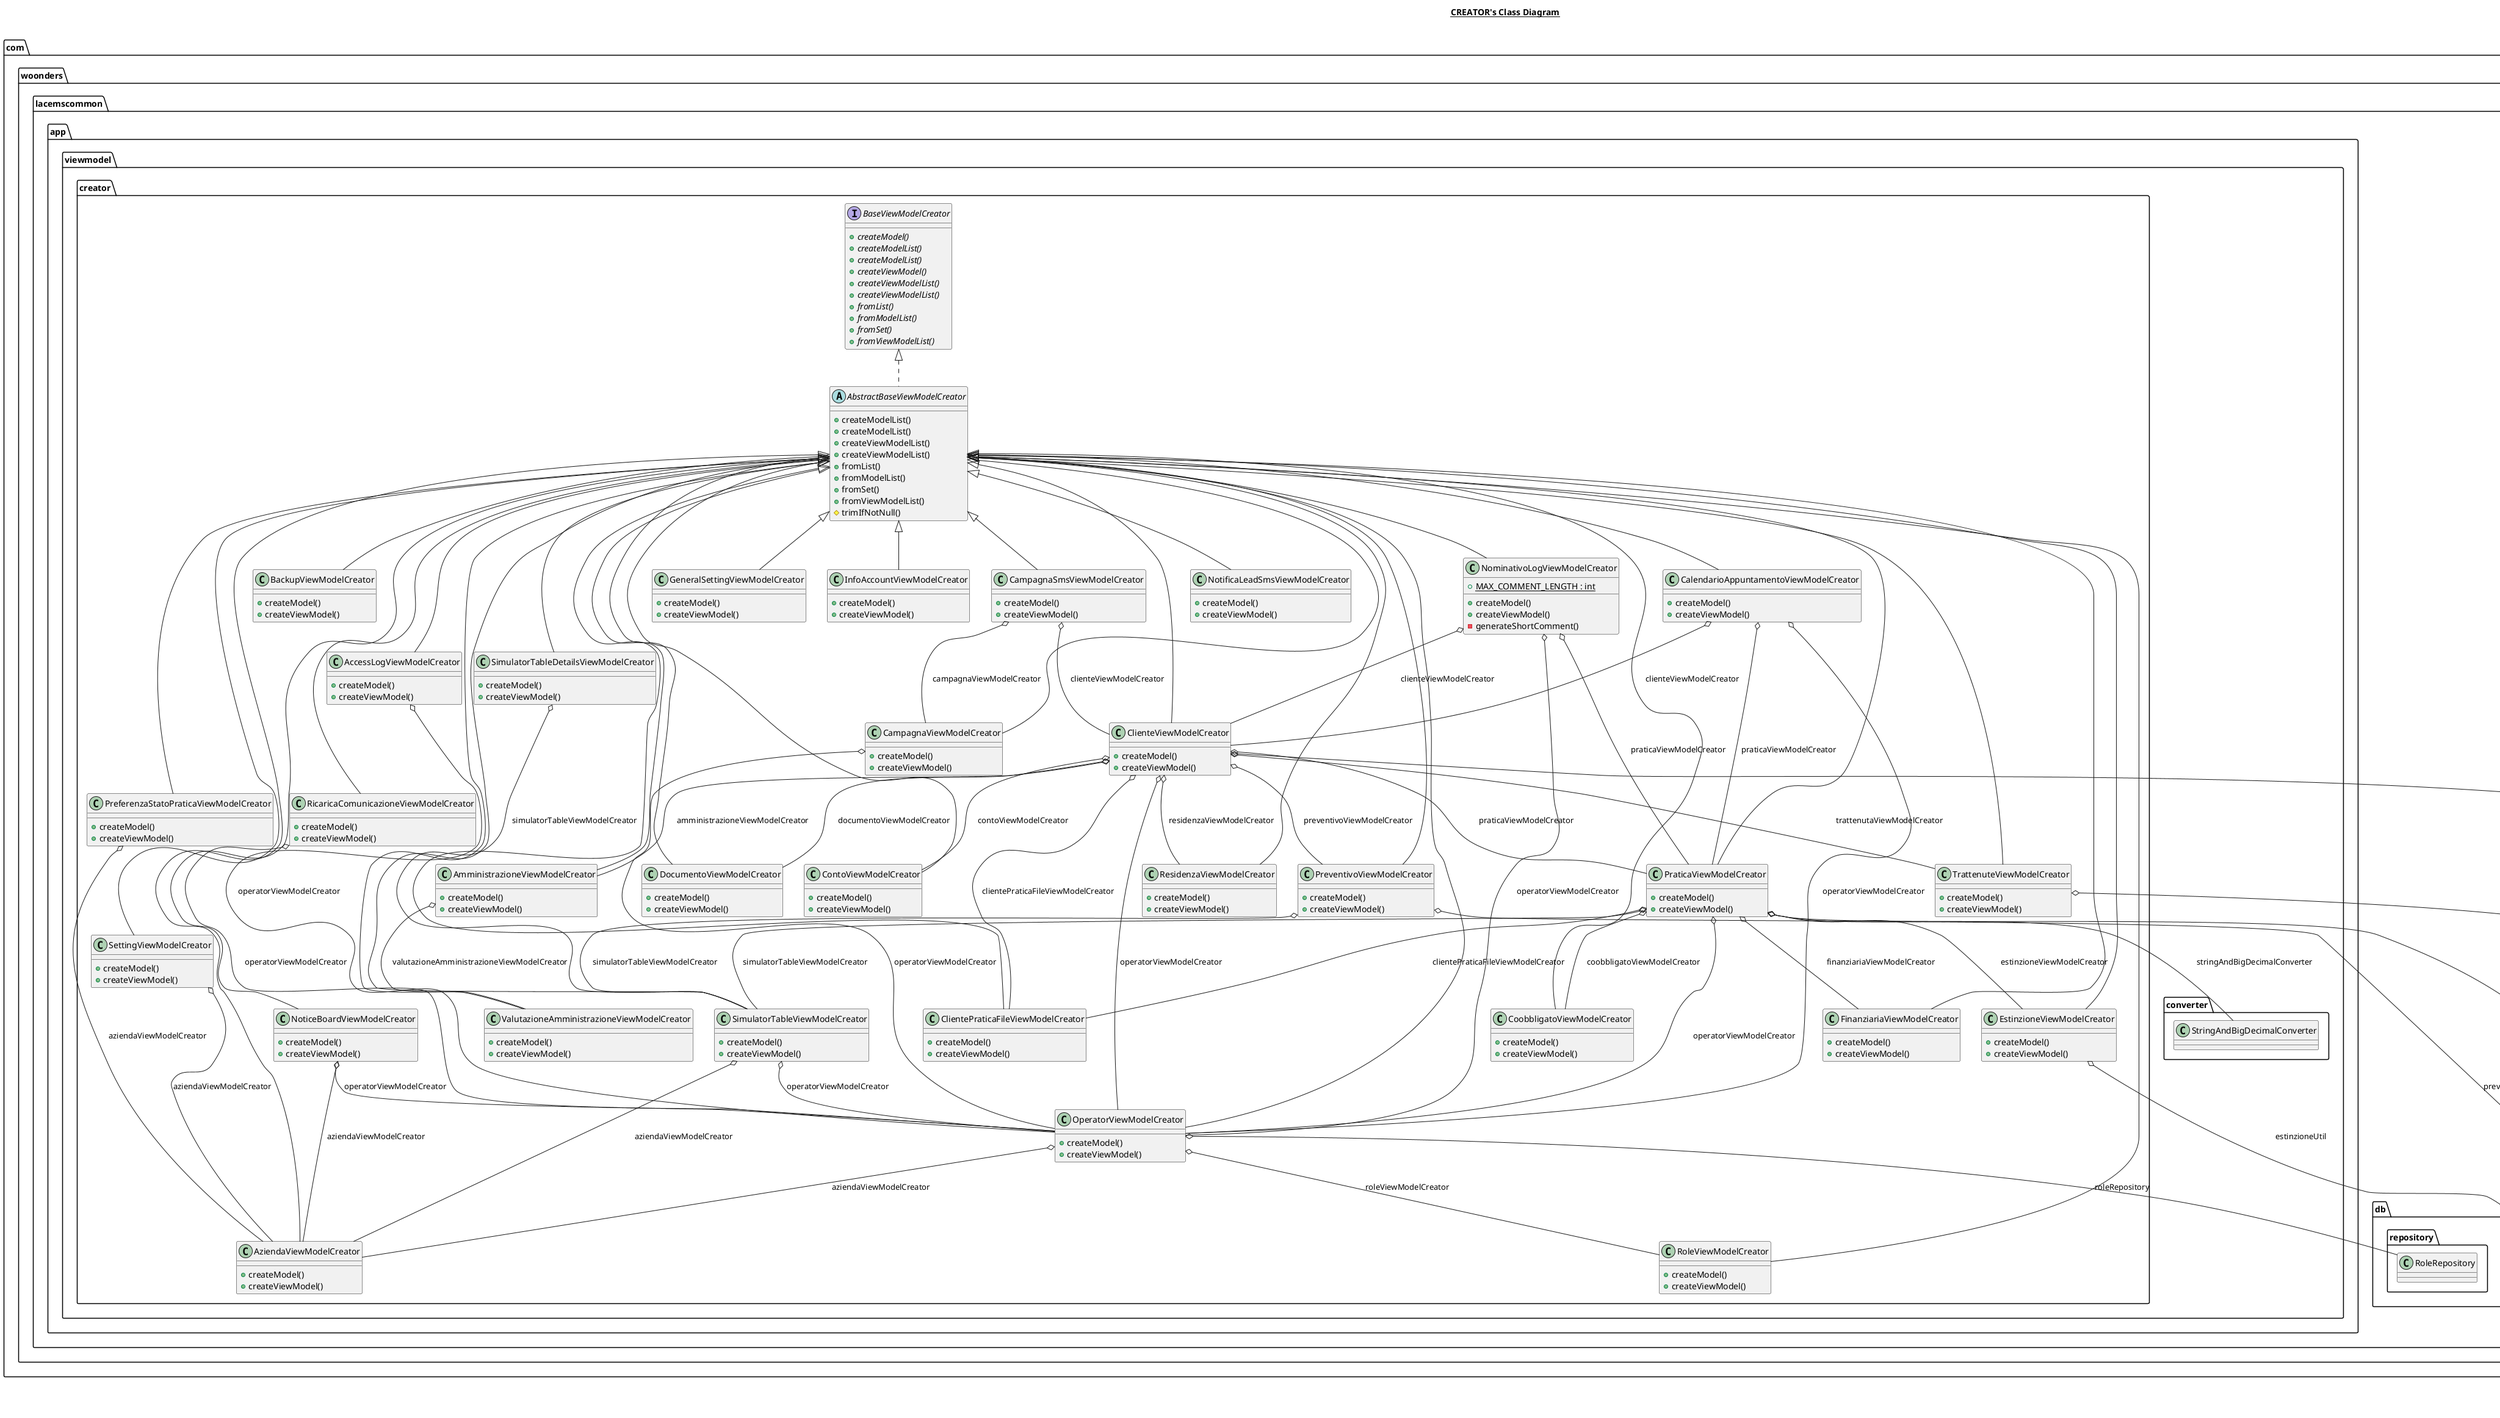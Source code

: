@startuml

title __CREATOR's Class Diagram__\n

  namespace com.woonders.lacemscommon {
    namespace app.viewmodel {
      namespace creator {
        abstract class com.woonders.lacemscommon.app.viewmodel.creator.AbstractBaseViewModelCreator {
            + createModelList()
            + createModelList()
            + createViewModelList()
            + createViewModelList()
            + fromList()
            + fromModelList()
            + fromSet()
            + fromViewModelList()
            # trimIfNotNull()
        }
      }
    }
  }
  

  namespace com.woonders.lacemscommon {
    namespace app.viewmodel {
      namespace creator {
        class com.woonders.lacemscommon.app.viewmodel.creator.AccessLogViewModelCreator {
            + createModel()
            + createViewModel()
        }
      }
    }
  }
  

  namespace com.woonders.lacemscommon {
    namespace app.viewmodel {
      namespace creator {
        class com.woonders.lacemscommon.app.viewmodel.creator.AmministrazioneViewModelCreator {
            + createModel()
            + createViewModel()
        }
      }
    }
  }
  

  namespace com.woonders.lacemscommon {
    namespace app.viewmodel {
      namespace creator {
        class com.woonders.lacemscommon.app.viewmodel.creator.AziendaViewModelCreator {
            + createModel()
            + createViewModel()
        }
      }
    }
  }
  

  namespace com.woonders.lacemscommon {
    namespace app.viewmodel {
      namespace creator {
        class com.woonders.lacemscommon.app.viewmodel.creator.BackupViewModelCreator {
            + createModel()
            + createViewModel()
        }
      }
    }
  }
  

  namespace com.woonders.lacemscommon {
    namespace app.viewmodel {
      namespace creator {
        interface com.woonders.lacemscommon.app.viewmodel.creator.BaseViewModelCreator {
            {abstract} + createModel()
            {abstract} + createModelList()
            {abstract} + createModelList()
            {abstract} + createViewModel()
            {abstract} + createViewModelList()
            {abstract} + createViewModelList()
            {abstract} + fromList()
            {abstract} + fromModelList()
            {abstract} + fromSet()
            {abstract} + fromViewModelList()
        }
      }
    }
  }
  

  namespace com.woonders.lacemscommon {
    namespace app.viewmodel {
      namespace creator {
        class com.woonders.lacemscommon.app.viewmodel.creator.CalendarioAppuntamentoViewModelCreator {
            + createModel()
            + createViewModel()
        }
      }
    }
  }
  

  namespace com.woonders.lacemscommon {
    namespace app.viewmodel {
      namespace creator {
        class com.woonders.lacemscommon.app.viewmodel.creator.CampagnaSmsViewModelCreator {
            + createModel()
            + createViewModel()
        }
      }
    }
  }
  

  namespace com.woonders.lacemscommon {
    namespace app.viewmodel {
      namespace creator {
        class com.woonders.lacemscommon.app.viewmodel.creator.CampagnaViewModelCreator {
            + createModel()
            + createViewModel()
        }
      }
    }
  }
  

  namespace com.woonders.lacemscommon {
    namespace app.viewmodel {
      namespace creator {
        class com.woonders.lacemscommon.app.viewmodel.creator.ClientePraticaFileViewModelCreator {
            + createModel()
            + createViewModel()
        }
      }
    }
  }
  

  namespace com.woonders.lacemscommon {
    namespace app.viewmodel {
      namespace creator {
        class com.woonders.lacemscommon.app.viewmodel.creator.ClienteViewModelCreator {
            + createModel()
            + createViewModel()
        }
      }
    }
  }
  

  namespace com.woonders.lacemscommon {
    namespace app.viewmodel {
      namespace creator {
        class com.woonders.lacemscommon.app.viewmodel.creator.ContoViewModelCreator {
            + createModel()
            + createViewModel()
        }
      }
    }
  }
  

  namespace com.woonders.lacemscommon {
    namespace app.viewmodel {
      namespace creator {
        class com.woonders.lacemscommon.app.viewmodel.creator.CoobbligatoViewModelCreator {
            + createModel()
            + createViewModel()
        }
      }
    }
  }
  

  namespace com.woonders.lacemscommon {
    namespace app.viewmodel {
      namespace creator {
        class com.woonders.lacemscommon.app.viewmodel.creator.DocumentoViewModelCreator {
            + createModel()
            + createViewModel()
        }
      }
    }
  }
  

  namespace com.woonders.lacemscommon {
    namespace app.viewmodel {
      namespace creator {
        class com.woonders.lacemscommon.app.viewmodel.creator.EstinzioneViewModelCreator {
            + createModel()
            + createViewModel()
        }
      }
    }
  }
  

  namespace com.woonders.lacemscommon {
    namespace app.viewmodel {
      namespace creator {
        class com.woonders.lacemscommon.app.viewmodel.creator.FinanziariaViewModelCreator {
            + createModel()
            + createViewModel()
        }
      }
    }
  }
  

  namespace com.woonders.lacemscommon {
    namespace app.viewmodel {
      namespace creator {
        class com.woonders.lacemscommon.app.viewmodel.creator.GeneralSettingViewModelCreator {
            + createModel()
            + createViewModel()
        }
      }
    }
  }
  

  namespace com.woonders.lacemscommon {
    namespace app.viewmodel {
      namespace creator {
        class com.woonders.lacemscommon.app.viewmodel.creator.InfoAccountViewModelCreator {
            + createModel()
            + createViewModel()
        }
      }
    }
  }
  

  namespace com.woonders.lacemscommon {
    namespace app.viewmodel {
      namespace creator {
        class com.woonders.lacemscommon.app.viewmodel.creator.NominativoLogViewModelCreator {
            {static} + MAX_COMMENT_LENGTH : int
            + createModel()
            + createViewModel()
            - generateShortComment()
        }
      }
    }
  }
  

  namespace com.woonders.lacemscommon {
    namespace app.viewmodel {
      namespace creator {
        class com.woonders.lacemscommon.app.viewmodel.creator.NoticeBoardViewModelCreator {
            + createModel()
            + createViewModel()
        }
      }
    }
  }
  

  namespace com.woonders.lacemscommon {
    namespace app.viewmodel {
      namespace creator {
        class com.woonders.lacemscommon.app.viewmodel.creator.NotificaLeadSmsViewModelCreator {
            + createModel()
            + createViewModel()
        }
      }
    }
  }
  

  namespace com.woonders.lacemscommon {
    namespace app.viewmodel {
      namespace creator {
        class com.woonders.lacemscommon.app.viewmodel.creator.OperatorViewModelCreator {
            + createModel()
            + createViewModel()
        }
      }
    }
  }
  

  namespace com.woonders.lacemscommon {
    namespace app.viewmodel {
      namespace creator {
        class com.woonders.lacemscommon.app.viewmodel.creator.PraticaViewModelCreator {
            + createModel()
            + createViewModel()
        }
      }
    }
  }
  

  namespace com.woonders.lacemscommon {
    namespace app.viewmodel {
      namespace creator {
        class com.woonders.lacemscommon.app.viewmodel.creator.PreferenzaStatoPraticaViewModelCreator {
            + createModel()
            + createViewModel()
        }
      }
    }
  }
  

  namespace com.woonders.lacemscommon {
    namespace app.viewmodel {
      namespace creator {
        class com.woonders.lacemscommon.app.viewmodel.creator.PreventivoViewModelCreator {
            + createModel()
            + createViewModel()
        }
      }
    }
  }
  

  namespace com.woonders.lacemscommon {
    namespace app.viewmodel {
      namespace creator {
        class com.woonders.lacemscommon.app.viewmodel.creator.ResidenzaViewModelCreator {
            + createModel()
            + createViewModel()
        }
      }
    }
  }
  

  namespace com.woonders.lacemscommon {
    namespace app.viewmodel {
      namespace creator {
        class com.woonders.lacemscommon.app.viewmodel.creator.RicaricaComunicazioneViewModelCreator {
            + createModel()
            + createViewModel()
        }
      }
    }
  }
  

  namespace com.woonders.lacemscommon {
    namespace app.viewmodel {
      namespace creator {
        class com.woonders.lacemscommon.app.viewmodel.creator.RoleViewModelCreator {
            + createModel()
            + createViewModel()
        }
      }
    }
  }
  

  namespace com.woonders.lacemscommon {
    namespace app.viewmodel {
      namespace creator {
        class com.woonders.lacemscommon.app.viewmodel.creator.SettingViewModelCreator {
            + createModel()
            + createViewModel()
        }
      }
    }
  }
  

  namespace com.woonders.lacemscommon {
    namespace app.viewmodel {
      namespace creator {
        class com.woonders.lacemscommon.app.viewmodel.creator.SimulatorTableDetailsViewModelCreator {
            + createModel()
            + createViewModel()
        }
      }
    }
  }
  

  namespace com.woonders.lacemscommon {
    namespace app.viewmodel {
      namespace creator {
        class com.woonders.lacemscommon.app.viewmodel.creator.SimulatorTableViewModelCreator {
            + createModel()
            + createViewModel()
        }
      }
    }
  }
  

  namespace com.woonders.lacemscommon {
    namespace app.viewmodel {
      namespace creator {
        class com.woonders.lacemscommon.app.viewmodel.creator.TrattenuteViewModelCreator {
            + createModel()
            + createViewModel()
        }
      }
    }
  }
  

  namespace com.woonders.lacemscommon {
    namespace app.viewmodel {
      namespace creator {
        class com.woonders.lacemscommon.app.viewmodel.creator.ValutazioneAmministrazioneViewModelCreator {
            + createModel()
            + createViewModel()
        }
      }
    }
  }
  

  com.woonders.lacemscommon.app.viewmodel.creator.AbstractBaseViewModelCreator .up.|> com.woonders.lacemscommon.app.viewmodel.creator.BaseViewModelCreator
  com.woonders.lacemscommon.app.viewmodel.creator.AccessLogViewModelCreator -up-|> com.woonders.lacemscommon.app.viewmodel.creator.AbstractBaseViewModelCreator
  com.woonders.lacemscommon.app.viewmodel.creator.AccessLogViewModelCreator o-- com.woonders.lacemscommon.app.viewmodel.creator.OperatorViewModelCreator : operatorViewModelCreator
  com.woonders.lacemscommon.app.viewmodel.creator.AmministrazioneViewModelCreator -up-|> com.woonders.lacemscommon.app.viewmodel.creator.AbstractBaseViewModelCreator
  com.woonders.lacemscommon.app.viewmodel.creator.AmministrazioneViewModelCreator o-- com.woonders.lacemscommon.app.viewmodel.creator.ValutazioneAmministrazioneViewModelCreator : valutazioneAmministrazioneViewModelCreator
  com.woonders.lacemscommon.app.viewmodel.creator.AziendaViewModelCreator -up-|> com.woonders.lacemscommon.app.viewmodel.creator.AbstractBaseViewModelCreator
  com.woonders.lacemscommon.app.viewmodel.creator.BackupViewModelCreator -up-|> com.woonders.lacemscommon.app.viewmodel.creator.AbstractBaseViewModelCreator
  com.woonders.lacemscommon.app.viewmodel.creator.CalendarioAppuntamentoViewModelCreator -up-|> com.woonders.lacemscommon.app.viewmodel.creator.AbstractBaseViewModelCreator
  com.woonders.lacemscommon.app.viewmodel.creator.CalendarioAppuntamentoViewModelCreator o-- com.woonders.lacemscommon.app.viewmodel.creator.ClienteViewModelCreator : clienteViewModelCreator
  com.woonders.lacemscommon.app.viewmodel.creator.CalendarioAppuntamentoViewModelCreator o-- com.woonders.lacemscommon.app.viewmodel.creator.OperatorViewModelCreator : operatorViewModelCreator
  com.woonders.lacemscommon.app.viewmodel.creator.CalendarioAppuntamentoViewModelCreator o-- com.woonders.lacemscommon.app.viewmodel.creator.PraticaViewModelCreator : praticaViewModelCreator
  com.woonders.lacemscommon.app.viewmodel.creator.CampagnaSmsViewModelCreator -up-|> com.woonders.lacemscommon.app.viewmodel.creator.AbstractBaseViewModelCreator
  com.woonders.lacemscommon.app.viewmodel.creator.CampagnaSmsViewModelCreator o-- com.woonders.lacemscommon.app.viewmodel.creator.CampagnaViewModelCreator : campagnaViewModelCreator
  com.woonders.lacemscommon.app.viewmodel.creator.CampagnaSmsViewModelCreator o-- com.woonders.lacemscommon.app.viewmodel.creator.ClienteViewModelCreator : clienteViewModelCreator
  com.woonders.lacemscommon.app.viewmodel.creator.CampagnaViewModelCreator -up-|> com.woonders.lacemscommon.app.viewmodel.creator.AbstractBaseViewModelCreator
  com.woonders.lacemscommon.app.viewmodel.creator.CampagnaViewModelCreator o-- com.woonders.lacemscommon.app.viewmodel.creator.OperatorViewModelCreator : operatorViewModelCreator
  com.woonders.lacemscommon.app.viewmodel.creator.ClientePraticaFileViewModelCreator -up-|> com.woonders.lacemscommon.app.viewmodel.creator.AbstractBaseViewModelCreator
  com.woonders.lacemscommon.app.viewmodel.creator.ClienteViewModelCreator -up-|> com.woonders.lacemscommon.app.viewmodel.creator.AbstractBaseViewModelCreator
  com.woonders.lacemscommon.app.viewmodel.creator.ClienteViewModelCreator o-- com.woonders.lacemscommon.app.viewmodel.creator.AmministrazioneViewModelCreator : amministrazioneViewModelCreator
  com.woonders.lacemscommon.app.viewmodel.creator.ClienteViewModelCreator o-- com.woonders.lacemscommon.app.viewmodel.creator.ClientePraticaFileViewModelCreator : clientePraticaFileViewModelCreator
  com.woonders.lacemscommon.app.viewmodel.creator.ClienteViewModelCreator o-- com.woonders.lacemscommon.db.entityutil.ClienteUtil : clienteUtil
  com.woonders.lacemscommon.app.viewmodel.creator.ClienteViewModelCreator o-- com.woonders.lacemscommon.app.viewmodel.creator.ContoViewModelCreator : contoViewModelCreator
  com.woonders.lacemscommon.app.viewmodel.creator.ClienteViewModelCreator o-- com.woonders.lacemscommon.app.viewmodel.creator.DocumentoViewModelCreator : documentoViewModelCreator
  com.woonders.lacemscommon.app.viewmodel.creator.ClienteViewModelCreator o-- com.woonders.lacemscommon.app.viewmodel.creator.OperatorViewModelCreator : operatorViewModelCreator
  com.woonders.lacemscommon.app.viewmodel.creator.ClienteViewModelCreator o-- com.woonders.lacemscommon.app.viewmodel.creator.PraticaViewModelCreator : praticaViewModelCreator
  com.woonders.lacemscommon.app.viewmodel.creator.ClienteViewModelCreator o-- com.woonders.lacemscommon.app.viewmodel.creator.PreventivoViewModelCreator : preventivoViewModelCreator
  com.woonders.lacemscommon.app.viewmodel.creator.ClienteViewModelCreator o-- com.woonders.lacemscommon.app.viewmodel.creator.ResidenzaViewModelCreator : residenzaViewModelCreator
  com.woonders.lacemscommon.app.viewmodel.creator.ClienteViewModelCreator o-- com.woonders.lacemscommon.app.viewmodel.creator.TrattenuteViewModelCreator : trattenutaViewModelCreator
  com.woonders.lacemscommon.app.viewmodel.creator.ContoViewModelCreator -up-|> com.woonders.lacemscommon.app.viewmodel.creator.AbstractBaseViewModelCreator
  com.woonders.lacemscommon.app.viewmodel.creator.CoobbligatoViewModelCreator -up-|> com.woonders.lacemscommon.app.viewmodel.creator.AbstractBaseViewModelCreator
  com.woonders.lacemscommon.app.viewmodel.creator.DocumentoViewModelCreator -up-|> com.woonders.lacemscommon.app.viewmodel.creator.AbstractBaseViewModelCreator
  com.woonders.lacemscommon.app.viewmodel.creator.EstinzioneViewModelCreator -up-|> com.woonders.lacemscommon.app.viewmodel.creator.AbstractBaseViewModelCreator
  com.woonders.lacemscommon.app.viewmodel.creator.EstinzioneViewModelCreator o-- com.woonders.lacemscommon.db.entityutil.EstinzioneUtil : estinzioneUtil
  com.woonders.lacemscommon.app.viewmodel.creator.FinanziariaViewModelCreator -up-|> com.woonders.lacemscommon.app.viewmodel.creator.AbstractBaseViewModelCreator
  com.woonders.lacemscommon.app.viewmodel.creator.GeneralSettingViewModelCreator -up-|> com.woonders.lacemscommon.app.viewmodel.creator.AbstractBaseViewModelCreator
  com.woonders.lacemscommon.app.viewmodel.creator.InfoAccountViewModelCreator -up-|> com.woonders.lacemscommon.app.viewmodel.creator.AbstractBaseViewModelCreator
  com.woonders.lacemscommon.app.viewmodel.creator.NominativoLogViewModelCreator -up-|> com.woonders.lacemscommon.app.viewmodel.creator.AbstractBaseViewModelCreator
  com.woonders.lacemscommon.app.viewmodel.creator.NominativoLogViewModelCreator o-- com.woonders.lacemscommon.app.viewmodel.creator.ClienteViewModelCreator : clienteViewModelCreator
  com.woonders.lacemscommon.app.viewmodel.creator.NominativoLogViewModelCreator o-- com.woonders.lacemscommon.app.viewmodel.creator.OperatorViewModelCreator : operatorViewModelCreator
  com.woonders.lacemscommon.app.viewmodel.creator.NominativoLogViewModelCreator o-- com.woonders.lacemscommon.app.viewmodel.creator.PraticaViewModelCreator : praticaViewModelCreator
  com.woonders.lacemscommon.app.viewmodel.creator.NoticeBoardViewModelCreator -up-|> com.woonders.lacemscommon.app.viewmodel.creator.AbstractBaseViewModelCreator
  com.woonders.lacemscommon.app.viewmodel.creator.NoticeBoardViewModelCreator o-- com.woonders.lacemscommon.app.viewmodel.creator.AziendaViewModelCreator : aziendaViewModelCreator
  com.woonders.lacemscommon.app.viewmodel.creator.NoticeBoardViewModelCreator o-- com.woonders.lacemscommon.app.viewmodel.creator.OperatorViewModelCreator : operatorViewModelCreator
  com.woonders.lacemscommon.app.viewmodel.creator.NotificaLeadSmsViewModelCreator -up-|> com.woonders.lacemscommon.app.viewmodel.creator.AbstractBaseViewModelCreator
  com.woonders.lacemscommon.app.viewmodel.creator.OperatorViewModelCreator -up-|> com.woonders.lacemscommon.app.viewmodel.creator.AbstractBaseViewModelCreator
  com.woonders.lacemscommon.app.viewmodel.creator.OperatorViewModelCreator o-- com.woonders.lacemscommon.app.viewmodel.creator.AziendaViewModelCreator : aziendaViewModelCreator
  com.woonders.lacemscommon.app.viewmodel.creator.OperatorViewModelCreator o-- com.woonders.lacemscommon.db.repository.RoleRepository : roleRepository
  com.woonders.lacemscommon.app.viewmodel.creator.OperatorViewModelCreator o-- com.woonders.lacemscommon.app.viewmodel.creator.RoleViewModelCreator : roleViewModelCreator
  com.woonders.lacemscommon.app.viewmodel.creator.PraticaViewModelCreator -up-|> com.woonders.lacemscommon.app.viewmodel.creator.AbstractBaseViewModelCreator
  com.woonders.lacemscommon.app.viewmodel.creator.PraticaViewModelCreator o-- com.woonders.lacemscommon.app.viewmodel.creator.ClientePraticaFileViewModelCreator : clientePraticaFileViewModelCreator
  com.woonders.lacemscommon.app.viewmodel.creator.PraticaViewModelCreator o-- com.woonders.lacemscommon.app.viewmodel.creator.CoobbligatoViewModelCreator : coobbligatoViewModelCreator
  com.woonders.lacemscommon.app.viewmodel.creator.PraticaViewModelCreator o-- com.woonders.lacemscommon.app.viewmodel.creator.EstinzioneViewModelCreator : estinzioneViewModelCreator
  com.woonders.lacemscommon.app.viewmodel.creator.PraticaViewModelCreator o-- com.woonders.lacemscommon.app.viewmodel.creator.FinanziariaViewModelCreator : finanziariaViewModelCreator
  com.woonders.lacemscommon.app.viewmodel.creator.PraticaViewModelCreator o-- com.woonders.lacemscommon.app.viewmodel.creator.OperatorViewModelCreator : operatorViewModelCreator
  com.woonders.lacemscommon.app.viewmodel.creator.PraticaViewModelCreator o-- com.woonders.lacemscommon.db.entityutil.PraticaUtil : praticaUtil
  com.woonders.lacemscommon.app.viewmodel.creator.PraticaViewModelCreator o-- com.woonders.lacemscommon.app.viewmodel.creator.SimulatorTableViewModelCreator : simulatorTableViewModelCreator
  com.woonders.lacemscommon.app.viewmodel.creator.PraticaViewModelCreator o-- com.woonders.lacemscommon.app.viewmodel.converter.StringAndBigDecimalConverter : stringAndBigDecimalConverter
  com.woonders.lacemscommon.app.viewmodel.creator.PreferenzaStatoPraticaViewModelCreator -up-|> com.woonders.lacemscommon.app.viewmodel.creator.AbstractBaseViewModelCreator
  com.woonders.lacemscommon.app.viewmodel.creator.PreferenzaStatoPraticaViewModelCreator o-- com.woonders.lacemscommon.app.viewmodel.creator.AziendaViewModelCreator : aziendaViewModelCreator
  com.woonders.lacemscommon.app.viewmodel.creator.PreventivoViewModelCreator -up-|> com.woonders.lacemscommon.app.viewmodel.creator.AbstractBaseViewModelCreator
  com.woonders.lacemscommon.app.viewmodel.creator.PreventivoViewModelCreator o-- com.woonders.lacemscommon.db.entityutil.PreventivoUtil : preventivoUtil
  com.woonders.lacemscommon.app.viewmodel.creator.PreventivoViewModelCreator o-- com.woonders.lacemscommon.app.viewmodel.creator.SimulatorTableViewModelCreator : simulatorTableViewModelCreator
  com.woonders.lacemscommon.app.viewmodel.creator.ResidenzaViewModelCreator -up-|> com.woonders.lacemscommon.app.viewmodel.creator.AbstractBaseViewModelCreator
  com.woonders.lacemscommon.app.viewmodel.creator.RicaricaComunicazioneViewModelCreator -up-|> com.woonders.lacemscommon.app.viewmodel.creator.AbstractBaseViewModelCreator
  com.woonders.lacemscommon.app.viewmodel.creator.RicaricaComunicazioneViewModelCreator o-- com.woonders.lacemscommon.app.viewmodel.creator.OperatorViewModelCreator : operatorViewModelCreator
  com.woonders.lacemscommon.app.viewmodel.creator.RoleViewModelCreator -up-|> com.woonders.lacemscommon.app.viewmodel.creator.AbstractBaseViewModelCreator
  com.woonders.lacemscommon.app.viewmodel.creator.SettingViewModelCreator -up-|> com.woonders.lacemscommon.app.viewmodel.creator.AbstractBaseViewModelCreator
  com.woonders.lacemscommon.app.viewmodel.creator.SettingViewModelCreator o-- com.woonders.lacemscommon.app.viewmodel.creator.AziendaViewModelCreator : aziendaViewModelCreator
  com.woonders.lacemscommon.app.viewmodel.creator.SimulatorTableDetailsViewModelCreator -up-|> com.woonders.lacemscommon.app.viewmodel.creator.AbstractBaseViewModelCreator
  com.woonders.lacemscommon.app.viewmodel.creator.SimulatorTableDetailsViewModelCreator o-- com.woonders.lacemscommon.app.viewmodel.creator.SimulatorTableViewModelCreator : simulatorTableViewModelCreator
  com.woonders.lacemscommon.app.viewmodel.creator.SimulatorTableViewModelCreator -up-|> com.woonders.lacemscommon.app.viewmodel.creator.AbstractBaseViewModelCreator
  com.woonders.lacemscommon.app.viewmodel.creator.SimulatorTableViewModelCreator o-- com.woonders.lacemscommon.app.viewmodel.creator.AziendaViewModelCreator : aziendaViewModelCreator
  com.woonders.lacemscommon.app.viewmodel.creator.SimulatorTableViewModelCreator o-- com.woonders.lacemscommon.app.viewmodel.creator.OperatorViewModelCreator : operatorViewModelCreator
  com.woonders.lacemscommon.app.viewmodel.creator.TrattenuteViewModelCreator -up-|> com.woonders.lacemscommon.app.viewmodel.creator.AbstractBaseViewModelCreator
  com.woonders.lacemscommon.app.viewmodel.creator.TrattenuteViewModelCreator o-- com.woonders.lacemscommon.db.entityutil.TrattenutaUtil : trattenutaUtil
  com.woonders.lacemscommon.app.viewmodel.creator.ValutazioneAmministrazioneViewModelCreator -up-|> com.woonders.lacemscommon.app.viewmodel.creator.AbstractBaseViewModelCreator


right footer


PlantUML diagram generated by SketchIt! (https://bitbucket.org/pmesmeur/sketch.it)
For more information about this tool, please contact philippe.mesmeur@gmail.com
endfooter

@enduml
